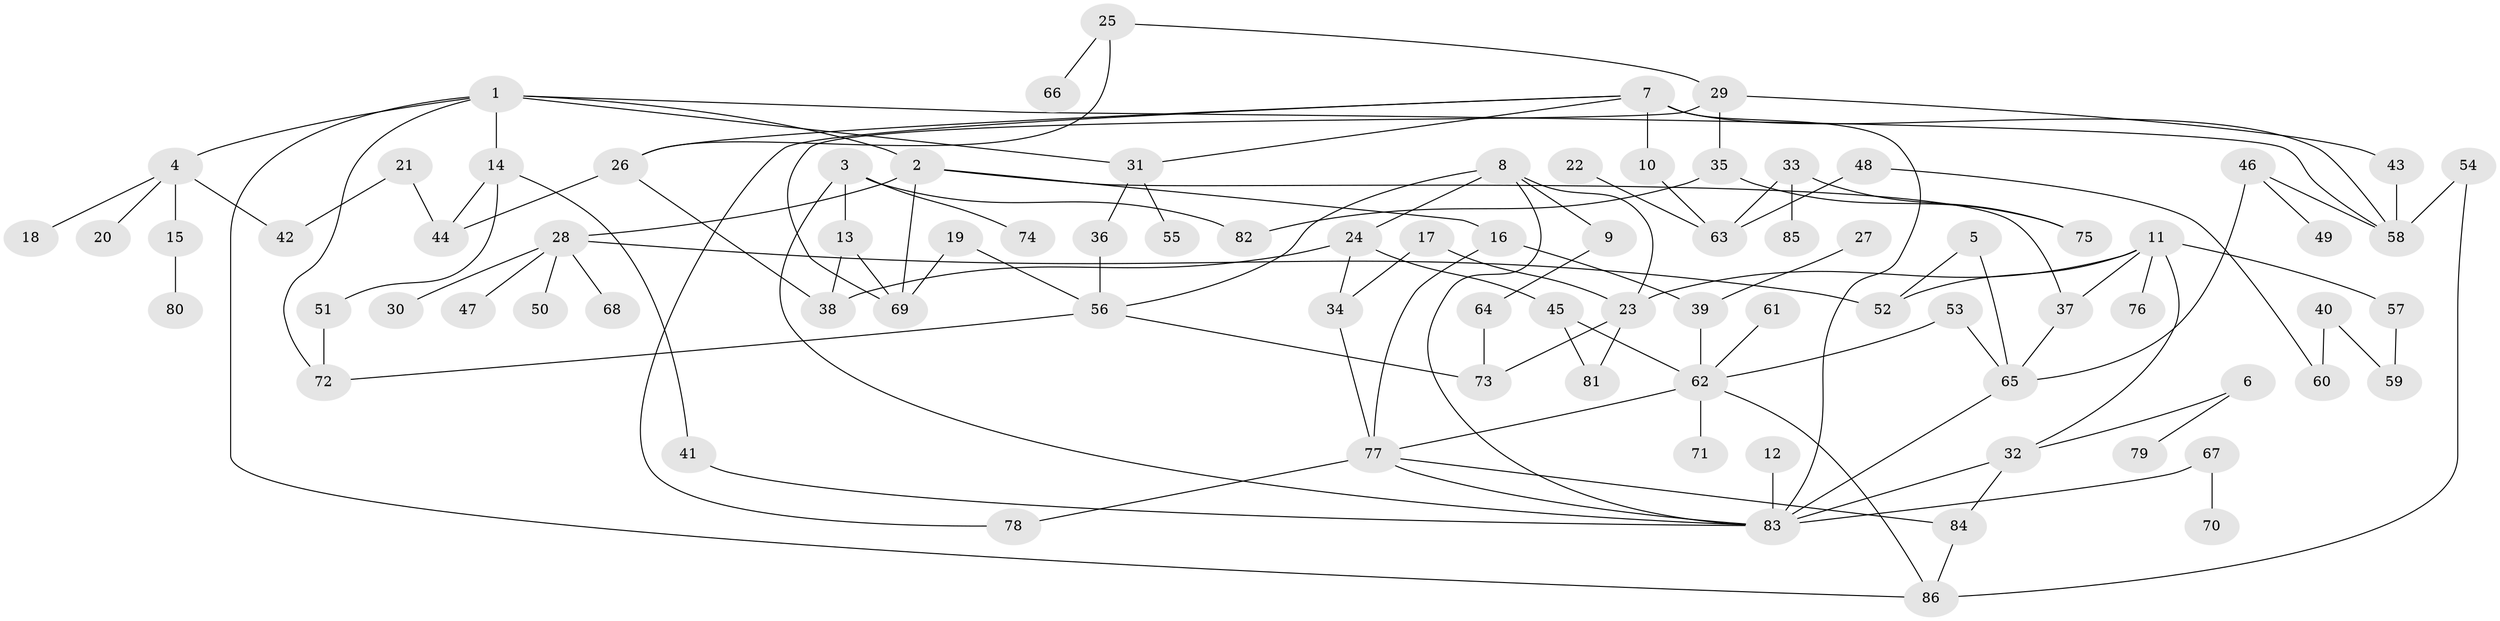 // original degree distribution, {10: 0.007042253521126761, 7: 0.028169014084507043, 5: 0.04929577464788732, 6: 0.02112676056338028, 4: 0.09154929577464789, 3: 0.19718309859154928, 2: 0.2676056338028169, 1: 0.33098591549295775, 8: 0.007042253521126761}
// Generated by graph-tools (version 1.1) at 2025/36/03/04/25 23:36:13]
// undirected, 86 vertices, 121 edges
graph export_dot {
  node [color=gray90,style=filled];
  1;
  2;
  3;
  4;
  5;
  6;
  7;
  8;
  9;
  10;
  11;
  12;
  13;
  14;
  15;
  16;
  17;
  18;
  19;
  20;
  21;
  22;
  23;
  24;
  25;
  26;
  27;
  28;
  29;
  30;
  31;
  32;
  33;
  34;
  35;
  36;
  37;
  38;
  39;
  40;
  41;
  42;
  43;
  44;
  45;
  46;
  47;
  48;
  49;
  50;
  51;
  52;
  53;
  54;
  55;
  56;
  57;
  58;
  59;
  60;
  61;
  62;
  63;
  64;
  65;
  66;
  67;
  68;
  69;
  70;
  71;
  72;
  73;
  74;
  75;
  76;
  77;
  78;
  79;
  80;
  81;
  82;
  83;
  84;
  85;
  86;
  1 -- 2 [weight=1.0];
  1 -- 4 [weight=1.0];
  1 -- 14 [weight=1.0];
  1 -- 31 [weight=1.0];
  1 -- 58 [weight=1.0];
  1 -- 72 [weight=1.0];
  1 -- 86 [weight=1.0];
  2 -- 16 [weight=1.0];
  2 -- 28 [weight=1.0];
  2 -- 37 [weight=1.0];
  2 -- 69 [weight=1.0];
  3 -- 13 [weight=1.0];
  3 -- 74 [weight=1.0];
  3 -- 82 [weight=1.0];
  3 -- 83 [weight=1.0];
  4 -- 15 [weight=1.0];
  4 -- 18 [weight=1.0];
  4 -- 20 [weight=1.0];
  4 -- 42 [weight=1.0];
  5 -- 52 [weight=1.0];
  5 -- 65 [weight=1.0];
  6 -- 32 [weight=1.0];
  6 -- 79 [weight=1.0];
  7 -- 10 [weight=1.0];
  7 -- 26 [weight=1.0];
  7 -- 31 [weight=1.0];
  7 -- 58 [weight=3.0];
  7 -- 78 [weight=1.0];
  7 -- 83 [weight=1.0];
  8 -- 9 [weight=1.0];
  8 -- 23 [weight=1.0];
  8 -- 24 [weight=1.0];
  8 -- 56 [weight=1.0];
  8 -- 83 [weight=1.0];
  9 -- 64 [weight=1.0];
  10 -- 63 [weight=1.0];
  11 -- 23 [weight=1.0];
  11 -- 32 [weight=1.0];
  11 -- 37 [weight=1.0];
  11 -- 52 [weight=1.0];
  11 -- 57 [weight=1.0];
  11 -- 76 [weight=1.0];
  12 -- 83 [weight=1.0];
  13 -- 38 [weight=1.0];
  13 -- 69 [weight=1.0];
  14 -- 41 [weight=1.0];
  14 -- 44 [weight=1.0];
  14 -- 51 [weight=1.0];
  15 -- 80 [weight=1.0];
  16 -- 39 [weight=1.0];
  16 -- 77 [weight=1.0];
  17 -- 23 [weight=1.0];
  17 -- 34 [weight=1.0];
  19 -- 56 [weight=1.0];
  19 -- 69 [weight=1.0];
  21 -- 42 [weight=1.0];
  21 -- 44 [weight=1.0];
  22 -- 63 [weight=1.0];
  23 -- 73 [weight=1.0];
  23 -- 81 [weight=1.0];
  24 -- 34 [weight=1.0];
  24 -- 38 [weight=1.0];
  24 -- 45 [weight=1.0];
  25 -- 26 [weight=1.0];
  25 -- 29 [weight=1.0];
  25 -- 66 [weight=1.0];
  26 -- 38 [weight=1.0];
  26 -- 44 [weight=1.0];
  27 -- 39 [weight=1.0];
  28 -- 30 [weight=1.0];
  28 -- 47 [weight=1.0];
  28 -- 50 [weight=1.0];
  28 -- 52 [weight=1.0];
  28 -- 68 [weight=1.0];
  29 -- 35 [weight=1.0];
  29 -- 43 [weight=1.0];
  29 -- 69 [weight=1.0];
  31 -- 36 [weight=1.0];
  31 -- 55 [weight=1.0];
  32 -- 83 [weight=1.0];
  32 -- 84 [weight=1.0];
  33 -- 63 [weight=1.0];
  33 -- 75 [weight=1.0];
  33 -- 85 [weight=1.0];
  34 -- 77 [weight=1.0];
  35 -- 75 [weight=1.0];
  35 -- 82 [weight=1.0];
  36 -- 56 [weight=1.0];
  37 -- 65 [weight=1.0];
  39 -- 62 [weight=1.0];
  40 -- 59 [weight=1.0];
  40 -- 60 [weight=1.0];
  41 -- 83 [weight=1.0];
  43 -- 58 [weight=1.0];
  45 -- 62 [weight=1.0];
  45 -- 81 [weight=1.0];
  46 -- 49 [weight=1.0];
  46 -- 58 [weight=1.0];
  46 -- 65 [weight=1.0];
  48 -- 60 [weight=1.0];
  48 -- 63 [weight=1.0];
  51 -- 72 [weight=1.0];
  53 -- 62 [weight=1.0];
  53 -- 65 [weight=1.0];
  54 -- 58 [weight=1.0];
  54 -- 86 [weight=1.0];
  56 -- 72 [weight=1.0];
  56 -- 73 [weight=1.0];
  57 -- 59 [weight=1.0];
  61 -- 62 [weight=1.0];
  62 -- 71 [weight=1.0];
  62 -- 77 [weight=1.0];
  62 -- 86 [weight=1.0];
  64 -- 73 [weight=1.0];
  65 -- 83 [weight=1.0];
  67 -- 70 [weight=1.0];
  67 -- 83 [weight=1.0];
  77 -- 78 [weight=1.0];
  77 -- 83 [weight=1.0];
  77 -- 84 [weight=1.0];
  84 -- 86 [weight=1.0];
}
